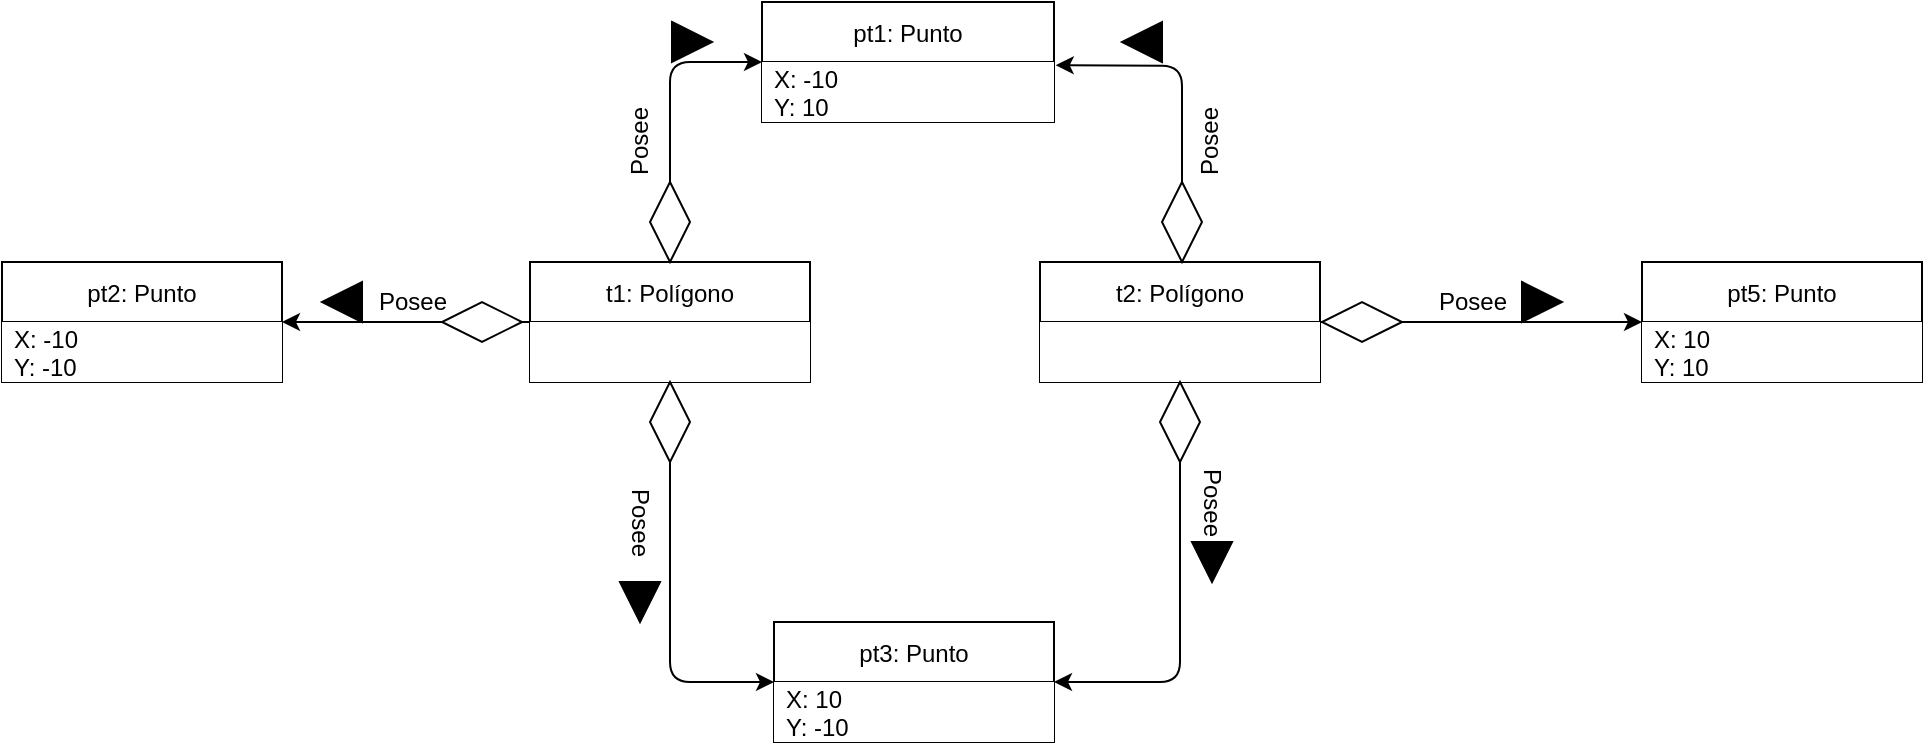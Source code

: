 <mxfile>
    <diagram id="RzU--uRf6rDcQ9v3rhGj" name="Página-1">
        <mxGraphModel dx="696" dy="637" grid="1" gridSize="10" guides="1" tooltips="1" connect="1" arrows="1" fold="1" page="1" pageScale="1" pageWidth="827" pageHeight="1169" math="0" shadow="0">
            <root>
                <mxCell id="0"/>
                <mxCell id="1" parent="0"/>
                <mxCell id="29" value="" style="edgeStyle=none;html=1;" edge="1" parent="1" source="32" target="34">
                    <mxGeometry relative="1" as="geometry"/>
                </mxCell>
                <mxCell id="30" value="" style="edgeStyle=none;html=1;startArrow=none;" edge="1" parent="1" source="57" target="36">
                    <mxGeometry relative="1" as="geometry">
                        <Array as="points">
                            <mxPoint x="344" y="70"/>
                        </Array>
                    </mxGeometry>
                </mxCell>
                <mxCell id="31" value="" style="edgeStyle=none;html=1;startArrow=none;" edge="1" parent="1" source="60" target="38">
                    <mxGeometry relative="1" as="geometry">
                        <Array as="points">
                            <mxPoint x="344" y="380"/>
                        </Array>
                    </mxGeometry>
                </mxCell>
                <mxCell id="32" value="t1: Polígono" style="swimlane;fontStyle=0;childLayout=stackLayout;horizontal=1;startSize=30;horizontalStack=0;resizeParent=1;resizeParentMax=0;resizeLast=0;collapsible=1;marginBottom=0;" vertex="1" parent="1">
                    <mxGeometry x="274" y="170" width="140" height="60" as="geometry"/>
                </mxCell>
                <mxCell id="33" value="" style="text;strokeColor=none;fillColor=default;align=left;verticalAlign=middle;spacingLeft=4;spacingRight=4;overflow=hidden;points=[[0,0.5],[1,0.5]];portConstraint=eastwest;rotatable=0;" vertex="1" parent="32">
                    <mxGeometry y="30" width="140" height="30" as="geometry"/>
                </mxCell>
                <mxCell id="34" value="pt2: Punto" style="swimlane;fontStyle=0;childLayout=stackLayout;horizontal=1;startSize=30;horizontalStack=0;resizeParent=1;resizeParentMax=0;resizeLast=0;collapsible=1;marginBottom=0;" vertex="1" parent="1">
                    <mxGeometry x="10" y="170" width="140" height="60" as="geometry"/>
                </mxCell>
                <mxCell id="35" value="X: -10&#10;Y: -10" style="text;strokeColor=none;fillColor=default;align=left;verticalAlign=middle;spacingLeft=4;spacingRight=4;overflow=hidden;points=[[0,0.5],[1,0.5]];portConstraint=eastwest;rotatable=0;" vertex="1" parent="34">
                    <mxGeometry y="30" width="140" height="30" as="geometry"/>
                </mxCell>
                <mxCell id="36" value="pt1: Punto" style="swimlane;fontStyle=0;childLayout=stackLayout;horizontal=1;startSize=30;horizontalStack=0;resizeParent=1;resizeParentMax=0;resizeLast=0;collapsible=1;marginBottom=0;" vertex="1" parent="1">
                    <mxGeometry x="390" y="40" width="146" height="60" as="geometry"/>
                </mxCell>
                <mxCell id="37" value="X: -10&#10;Y: 10" style="text;strokeColor=none;fillColor=default;align=left;verticalAlign=middle;spacingLeft=4;spacingRight=4;overflow=hidden;points=[[0,0.5],[1,0.5]];portConstraint=eastwest;rotatable=0;" vertex="1" parent="36">
                    <mxGeometry y="30" width="146" height="30" as="geometry"/>
                </mxCell>
                <mxCell id="38" value="pt3: Punto" style="swimlane;fontStyle=0;childLayout=stackLayout;horizontal=1;startSize=30;horizontalStack=0;resizeParent=1;resizeParentMax=0;resizeLast=0;collapsible=1;marginBottom=0;" vertex="1" parent="1">
                    <mxGeometry x="396" y="350" width="140" height="60" as="geometry"/>
                </mxCell>
                <mxCell id="39" value="X: 10&#10;Y: -10" style="text;strokeColor=none;fillColor=default;align=left;verticalAlign=middle;spacingLeft=4;spacingRight=4;overflow=hidden;points=[[0,0.5],[1,0.5]];portConstraint=eastwest;rotatable=0;" vertex="1" parent="38">
                    <mxGeometry y="30" width="140" height="30" as="geometry"/>
                </mxCell>
                <mxCell id="40" value="" style="edgeStyle=none;html=1;startArrow=none;" edge="1" parent="1" source="64" target="45">
                    <mxGeometry relative="1" as="geometry"/>
                </mxCell>
                <mxCell id="41" value="" style="edgeStyle=none;html=1;startArrow=none;entryX=1.006;entryY=0.052;entryDx=0;entryDy=0;entryPerimeter=0;" edge="1" parent="1" source="66" target="37">
                    <mxGeometry relative="1" as="geometry">
                        <mxPoint x="599.231" y="50.0" as="targetPoint"/>
                        <Array as="points">
                            <mxPoint x="600" y="72"/>
                        </Array>
                    </mxGeometry>
                </mxCell>
                <mxCell id="42" value="" style="edgeStyle=none;html=1;startArrow=none;entryX=1;entryY=0.5;entryDx=0;entryDy=0;" edge="1" parent="1" source="62" target="38">
                    <mxGeometry relative="1" as="geometry">
                        <mxPoint x="599" y="360" as="targetPoint"/>
                        <Array as="points">
                            <mxPoint x="599" y="380"/>
                        </Array>
                    </mxGeometry>
                </mxCell>
                <mxCell id="43" value="t2: Polígono" style="swimlane;fontStyle=0;childLayout=stackLayout;horizontal=1;startSize=30;horizontalStack=0;resizeParent=1;resizeParentMax=0;resizeLast=0;collapsible=1;marginBottom=0;" vertex="1" parent="1">
                    <mxGeometry x="529" y="170" width="140" height="60" as="geometry"/>
                </mxCell>
                <mxCell id="44" value="" style="text;strokeColor=none;fillColor=default;align=left;verticalAlign=middle;spacingLeft=4;spacingRight=4;overflow=hidden;points=[[0,0.5],[1,0.5]];portConstraint=eastwest;rotatable=0;" vertex="1" parent="43">
                    <mxGeometry y="30" width="140" height="30" as="geometry"/>
                </mxCell>
                <mxCell id="45" value="pt5: Punto" style="swimlane;fontStyle=0;childLayout=stackLayout;horizontal=1;startSize=30;horizontalStack=0;resizeParent=1;resizeParentMax=0;resizeLast=0;collapsible=1;marginBottom=0;" vertex="1" parent="1">
                    <mxGeometry x="830" y="170" width="140" height="60" as="geometry"/>
                </mxCell>
                <mxCell id="46" value="X: 10&#10;Y: 10" style="text;strokeColor=none;fillColor=default;align=left;verticalAlign=middle;spacingLeft=4;spacingRight=4;overflow=hidden;points=[[0,0.5],[1,0.5]];portConstraint=eastwest;rotatable=0;" vertex="1" parent="45">
                    <mxGeometry y="30" width="140" height="30" as="geometry"/>
                </mxCell>
                <mxCell id="51" value="Posee" style="text;html=1;resizable=0;autosize=1;align=center;verticalAlign=middle;points=[];fillColor=none;strokeColor=none;rounded=0;rotation=90;" vertex="1" parent="1">
                    <mxGeometry x="304" y="290" width="50" height="20" as="geometry"/>
                </mxCell>
                <mxCell id="52" value="Posee" style="text;html=1;resizable=0;autosize=1;align=center;verticalAlign=middle;points=[];fillColor=none;strokeColor=none;rounded=0;rotation=-90;" vertex="1" parent="1">
                    <mxGeometry x="589" y="100" width="50" height="20" as="geometry"/>
                </mxCell>
                <mxCell id="53" value="Posee" style="text;html=1;resizable=0;autosize=1;align=center;verticalAlign=middle;points=[];fillColor=none;strokeColor=none;rounded=0;rotation=90;" vertex="1" parent="1">
                    <mxGeometry x="590" y="280" width="50" height="20" as="geometry"/>
                </mxCell>
                <mxCell id="54" value="Posee" style="text;html=1;resizable=0;autosize=1;align=center;verticalAlign=middle;points=[];fillColor=none;strokeColor=none;rounded=0;" vertex="1" parent="1">
                    <mxGeometry x="720" y="180" width="50" height="20" as="geometry"/>
                </mxCell>
                <mxCell id="55" value="Posee" style="text;html=1;resizable=0;autosize=1;align=center;verticalAlign=middle;points=[];fillColor=none;strokeColor=none;rounded=0;" vertex="1" parent="1">
                    <mxGeometry x="190" y="180" width="50" height="20" as="geometry"/>
                </mxCell>
                <mxCell id="56" value="Posee" style="text;html=1;resizable=0;autosize=1;align=center;verticalAlign=middle;points=[];fillColor=none;strokeColor=none;rounded=0;rotation=-90;" vertex="1" parent="1">
                    <mxGeometry x="304" y="100" width="50" height="20" as="geometry"/>
                </mxCell>
                <mxCell id="57" value="" style="rhombus;whiteSpace=wrap;html=1;" vertex="1" parent="1">
                    <mxGeometry x="334" y="130" width="20" height="40" as="geometry"/>
                </mxCell>
                <mxCell id="58" value="" style="edgeStyle=none;html=1;endArrow=none;" edge="1" parent="1" source="32" target="57">
                    <mxGeometry relative="1" as="geometry">
                        <mxPoint x="343.5" y="170.0" as="sourcePoint"/>
                        <mxPoint x="341.5" y="50.0" as="targetPoint"/>
                    </mxGeometry>
                </mxCell>
                <mxCell id="59" value="" style="rhombus;whiteSpace=wrap;html=1;rotation=90;" vertex="1" parent="1">
                    <mxGeometry x="240" y="180" width="20" height="40" as="geometry"/>
                </mxCell>
                <mxCell id="60" value="" style="rhombus;whiteSpace=wrap;html=1;" vertex="1" parent="1">
                    <mxGeometry x="334" y="230" width="20" height="40" as="geometry"/>
                </mxCell>
                <mxCell id="61" value="" style="edgeStyle=none;html=1;endArrow=none;" edge="1" parent="1" source="32" target="60">
                    <mxGeometry relative="1" as="geometry">
                        <mxPoint x="343.526" y="230.0" as="sourcePoint"/>
                        <mxPoint x="341.474" y="360" as="targetPoint"/>
                    </mxGeometry>
                </mxCell>
                <mxCell id="62" value="" style="rhombus;whiteSpace=wrap;html=1;" vertex="1" parent="1">
                    <mxGeometry x="589" y="230" width="20" height="40" as="geometry"/>
                </mxCell>
                <mxCell id="63" value="" style="edgeStyle=none;html=1;endArrow=none;" edge="1" parent="1" source="43" target="62">
                    <mxGeometry relative="1" as="geometry">
                        <mxPoint x="599" y="230.0" as="sourcePoint"/>
                        <mxPoint x="599" y="360" as="targetPoint"/>
                    </mxGeometry>
                </mxCell>
                <mxCell id="64" value="" style="rhombus;whiteSpace=wrap;html=1;rotation=90;" vertex="1" parent="1">
                    <mxGeometry x="680" y="180" width="20" height="40" as="geometry"/>
                </mxCell>
                <mxCell id="65" value="" style="edgeStyle=none;html=1;endArrow=none;" edge="1" parent="1" source="43" target="64">
                    <mxGeometry relative="1" as="geometry">
                        <mxPoint x="669" y="200.0" as="sourcePoint"/>
                        <mxPoint x="830.0" y="200.0" as="targetPoint"/>
                    </mxGeometry>
                </mxCell>
                <mxCell id="66" value="" style="rhombus;whiteSpace=wrap;html=1;" vertex="1" parent="1">
                    <mxGeometry x="590" y="130" width="20" height="40" as="geometry"/>
                </mxCell>
                <mxCell id="67" value="" style="edgeStyle=none;html=1;endArrow=none;" edge="1" parent="1" source="43" target="66">
                    <mxGeometry relative="1" as="geometry">
                        <mxPoint x="599" y="170.0" as="sourcePoint"/>
                        <mxPoint x="599" y="50.0" as="targetPoint"/>
                    </mxGeometry>
                </mxCell>
                <mxCell id="68" value="" style="triangle;whiteSpace=wrap;html=1;fillColor=#000000;rotation=90;" vertex="1" parent="1">
                    <mxGeometry x="605" y="310" width="20" height="20" as="geometry"/>
                </mxCell>
                <mxCell id="69" value="" style="triangle;whiteSpace=wrap;html=1;fillColor=#000000;rotation=-180;" vertex="1" parent="1">
                    <mxGeometry x="570" y="50" width="20" height="20" as="geometry"/>
                </mxCell>
                <mxCell id="70" value="" style="triangle;whiteSpace=wrap;html=1;fillColor=#000000;rotation=0;" vertex="1" parent="1">
                    <mxGeometry x="770" y="180" width="20" height="20" as="geometry"/>
                </mxCell>
                <mxCell id="71" value="" style="triangle;whiteSpace=wrap;html=1;fillColor=#000000;rotation=90;" vertex="1" parent="1">
                    <mxGeometry x="319" y="330" width="20" height="20" as="geometry"/>
                </mxCell>
                <mxCell id="72" value="" style="triangle;whiteSpace=wrap;html=1;fillColor=#000000;rotation=0;" vertex="1" parent="1">
                    <mxGeometry x="345" y="50" width="20" height="20" as="geometry"/>
                </mxCell>
                <mxCell id="73" value="" style="triangle;whiteSpace=wrap;html=1;fillColor=#000000;rotation=-180;" vertex="1" parent="1">
                    <mxGeometry x="170" y="180" width="20" height="20" as="geometry"/>
                </mxCell>
            </root>
        </mxGraphModel>
    </diagram>
</mxfile>